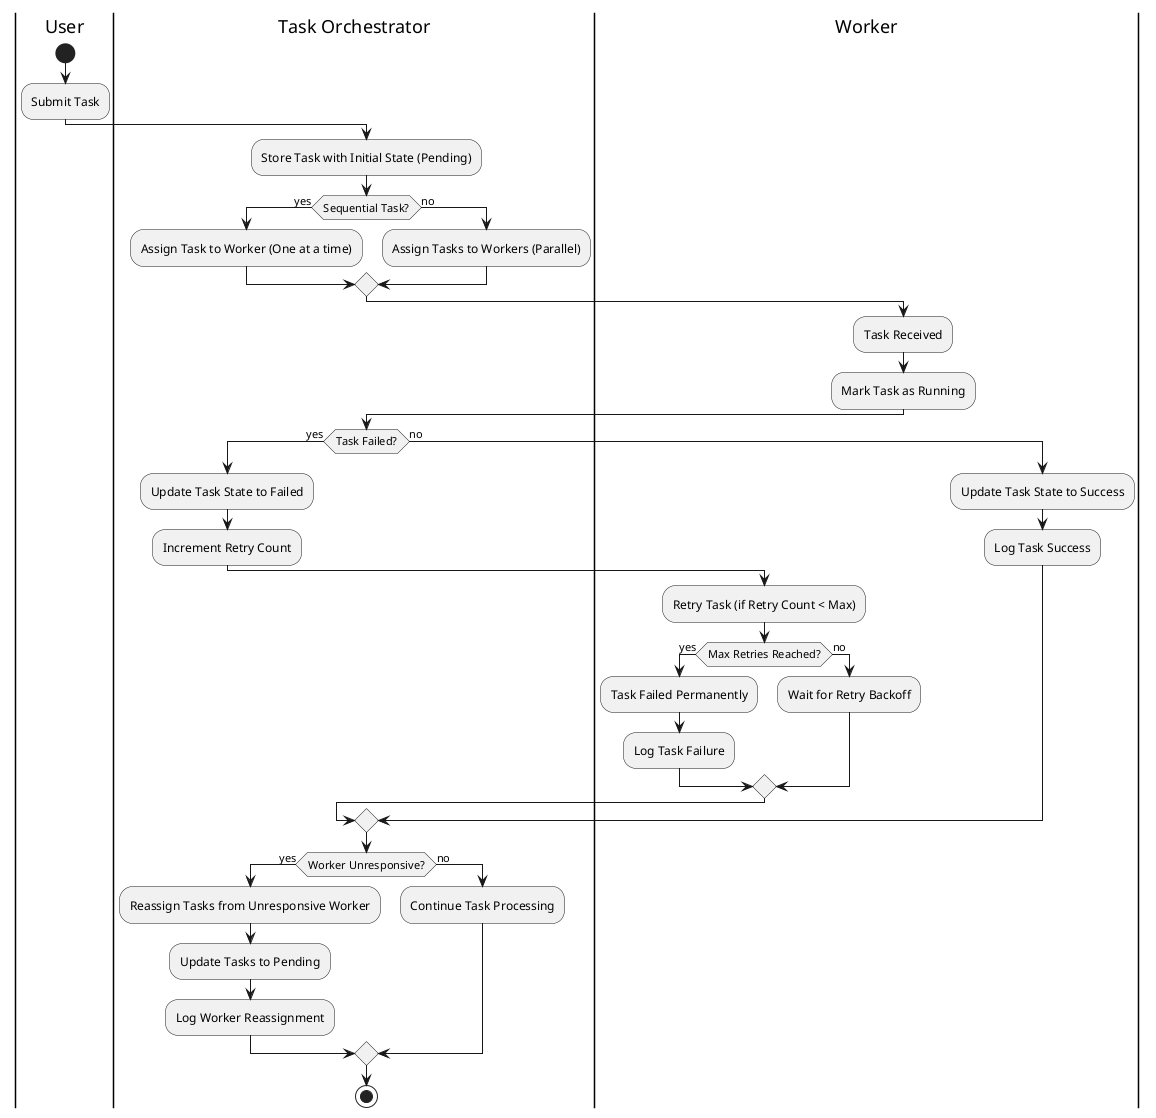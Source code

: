 @startuml
|User|
start
:Submit Task;

|Task Orchestrator|
:Store Task with Initial State (Pending);

|Task Orchestrator|
if (Sequential Task?) then (yes)
  :Assign Task to Worker (One at a time);
else (no)
  :Assign Tasks to Workers (Parallel);
endif

|Worker|
:Task Received;
:Mark Task as Running;

|Task Orchestrator|
if (Task Failed?) then (yes)
  :Update Task State to Failed;
  :Increment Retry Count;
  |Worker|
  :Retry Task (if Retry Count < Max);
  if (Max Retries Reached?) then (yes)
    :Task Failed Permanently;
    :Log Task Failure;
  else (no)
    :Wait for Retry Backoff;
  endif
else (no)
  :Update Task State to Success;
  :Log Task Success;
endif

|Task Orchestrator|
if (Worker Unresponsive?) then (yes)
  :Reassign Tasks from Unresponsive Worker;
  :Update Tasks to Pending;
  :Log Worker Reassignment;
else (no)
  :Continue Task Processing;
endif

stop
@enduml
